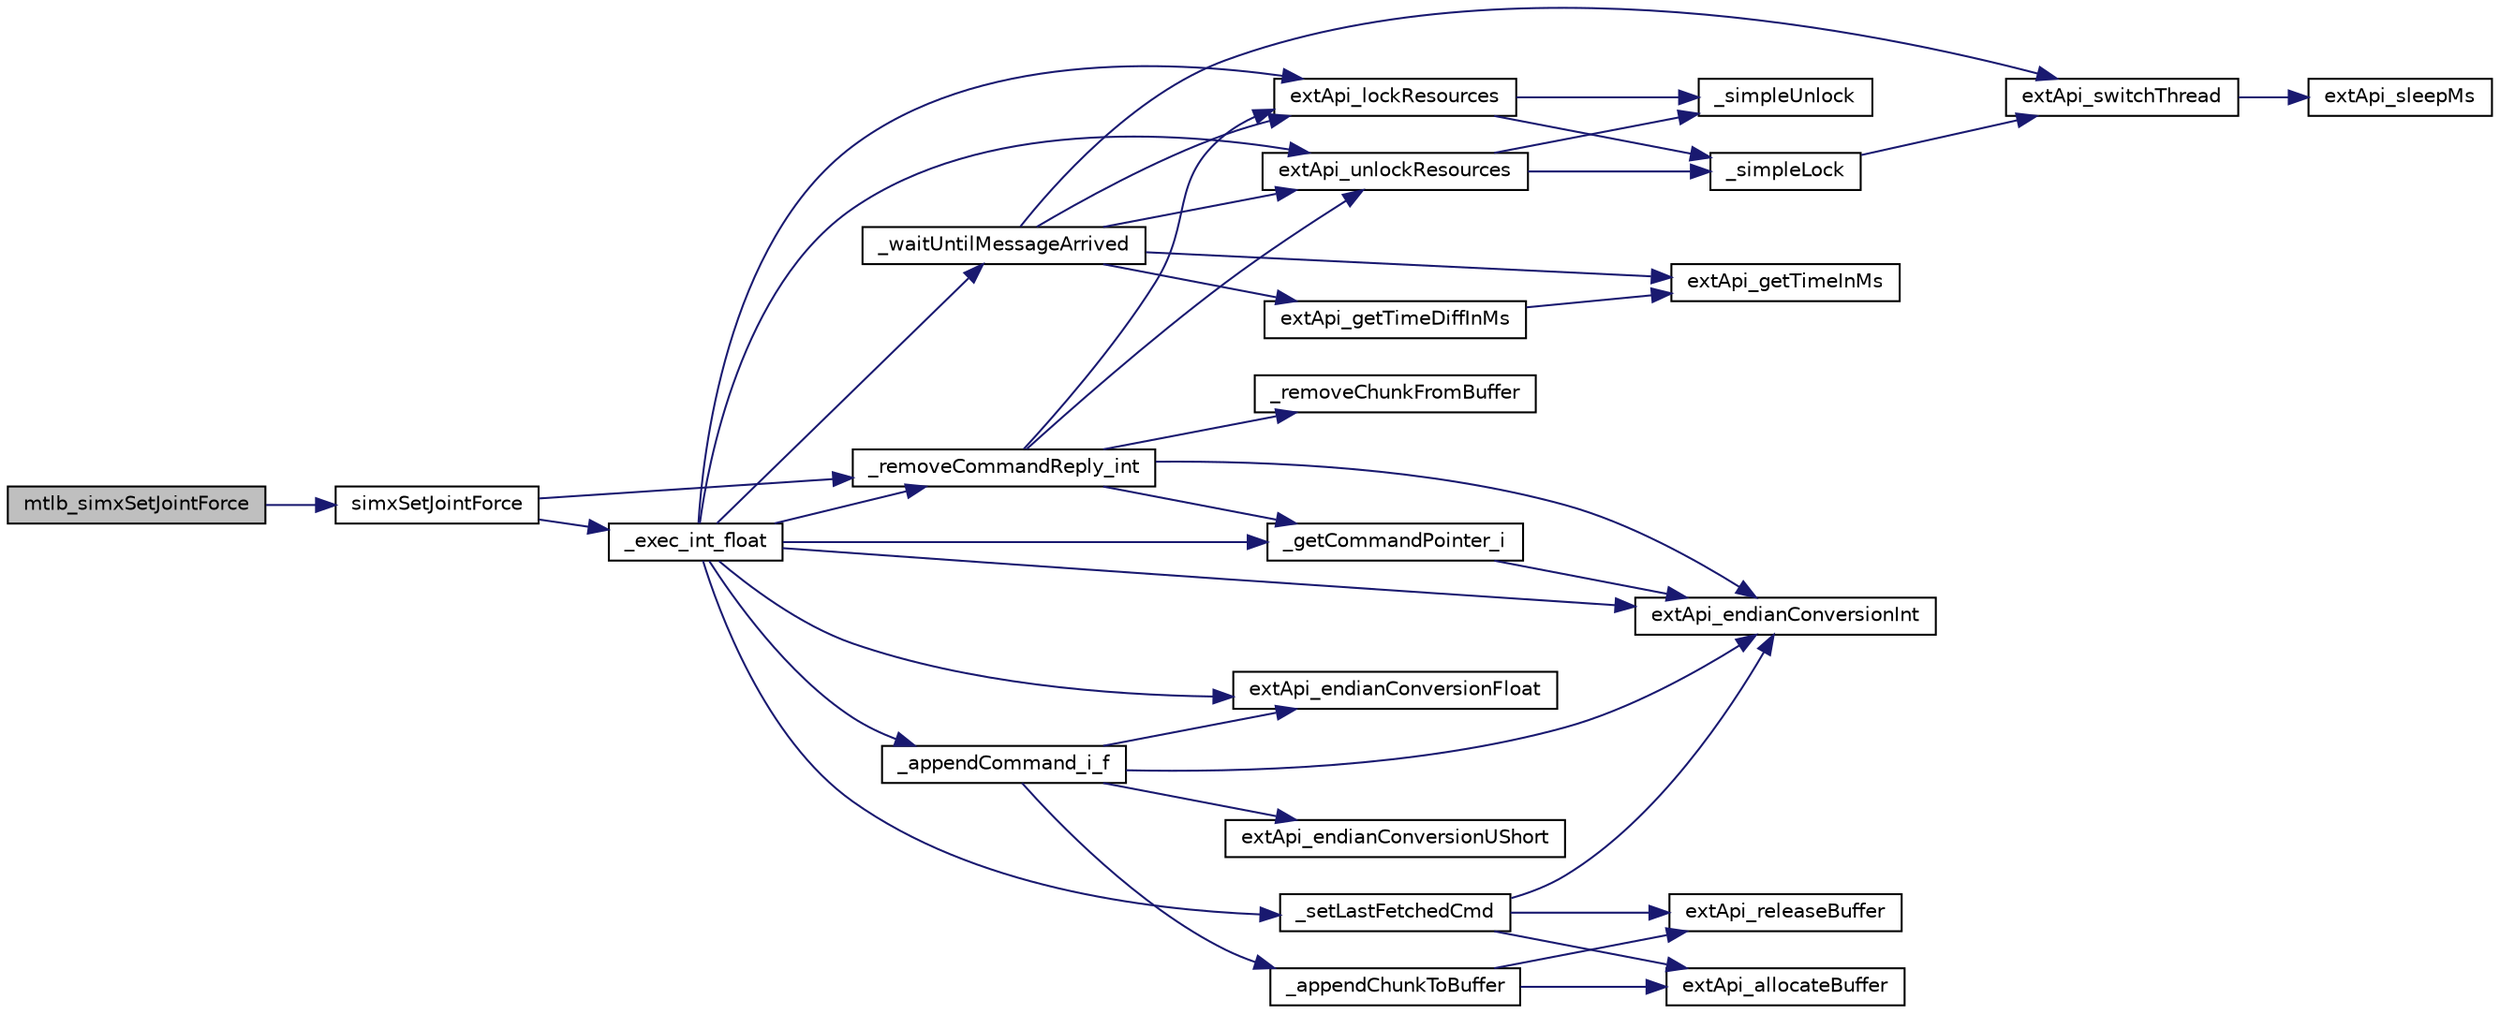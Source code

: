 digraph "mtlb_simxSetJointForce"
{
  edge [fontname="Helvetica",fontsize="10",labelfontname="Helvetica",labelfontsize="10"];
  node [fontname="Helvetica",fontsize="10",shape=record];
  rankdir="LR";
  Node1 [label="mtlb_simxSetJointForce",height=0.2,width=0.4,color="black", fillcolor="grey75", style="filled" fontcolor="black"];
  Node1 -> Node2 [color="midnightblue",fontsize="10",style="solid",fontname="Helvetica"];
  Node2 [label="simxSetJointForce",height=0.2,width=0.4,color="black", fillcolor="white", style="filled",URL="$ext_api_8c.html#aa379b99eee42323823f85bb5655ef447"];
  Node2 -> Node3 [color="midnightblue",fontsize="10",style="solid",fontname="Helvetica"];
  Node3 [label="_removeCommandReply_int",height=0.2,width=0.4,color="black", fillcolor="white", style="filled",URL="$ext_api_8c.html#a51441ce82ffdbca72699e159ead28822"];
  Node3 -> Node4 [color="midnightblue",fontsize="10",style="solid",fontname="Helvetica"];
  Node4 [label="extApi_lockResources",height=0.2,width=0.4,color="black", fillcolor="white", style="filled",URL="$ext_api_platform_8c.html#ad8acf16580444bfcd40c07e5fb342f85"];
  Node4 -> Node5 [color="midnightblue",fontsize="10",style="solid",fontname="Helvetica"];
  Node5 [label="_simpleLock",height=0.2,width=0.4,color="black", fillcolor="white", style="filled",URL="$ext_api_platform_8c.html#af55c00f32f997391a5ac17db423df304"];
  Node5 -> Node6 [color="midnightblue",fontsize="10",style="solid",fontname="Helvetica"];
  Node6 [label="extApi_switchThread",height=0.2,width=0.4,color="black", fillcolor="white", style="filled",URL="$ext_api_platform_8c.html#a385771ea61682609251bc86beb69449f"];
  Node6 -> Node7 [color="midnightblue",fontsize="10",style="solid",fontname="Helvetica"];
  Node7 [label="extApi_sleepMs",height=0.2,width=0.4,color="black", fillcolor="white", style="filled",URL="$ext_api_platform_8c.html#ab48366fe799ea73fc2650c65f463c7d3"];
  Node4 -> Node8 [color="midnightblue",fontsize="10",style="solid",fontname="Helvetica"];
  Node8 [label="_simpleUnlock",height=0.2,width=0.4,color="black", fillcolor="white", style="filled",URL="$ext_api_platform_8c.html#a9930a20c9af1b0df18f220200ed8ac54"];
  Node3 -> Node9 [color="midnightblue",fontsize="10",style="solid",fontname="Helvetica"];
  Node9 [label="_getCommandPointer_i",height=0.2,width=0.4,color="black", fillcolor="white", style="filled",URL="$ext_api_8c.html#a0d2d3655f774e52433af447535b63f31"];
  Node9 -> Node10 [color="midnightblue",fontsize="10",style="solid",fontname="Helvetica"];
  Node10 [label="extApi_endianConversionInt",height=0.2,width=0.4,color="black", fillcolor="white", style="filled",URL="$ext_api_platform_8c.html#a31eede90e2a9d23574e09a92ec626d9b"];
  Node3 -> Node11 [color="midnightblue",fontsize="10",style="solid",fontname="Helvetica"];
  Node11 [label="_removeChunkFromBuffer",height=0.2,width=0.4,color="black", fillcolor="white", style="filled",URL="$ext_api_8c.html#adaa820baed86efb2af6912461dd0759f"];
  Node3 -> Node10 [color="midnightblue",fontsize="10",style="solid",fontname="Helvetica"];
  Node3 -> Node12 [color="midnightblue",fontsize="10",style="solid",fontname="Helvetica"];
  Node12 [label="extApi_unlockResources",height=0.2,width=0.4,color="black", fillcolor="white", style="filled",URL="$ext_api_platform_8c.html#a858ff89e6f07ac05bf4a9ab9828cca8e"];
  Node12 -> Node5 [color="midnightblue",fontsize="10",style="solid",fontname="Helvetica"];
  Node12 -> Node8 [color="midnightblue",fontsize="10",style="solid",fontname="Helvetica"];
  Node2 -> Node13 [color="midnightblue",fontsize="10",style="solid",fontname="Helvetica"];
  Node13 [label="_exec_int_float",height=0.2,width=0.4,color="black", fillcolor="white", style="filled",URL="$ext_api_8c.html#a4d1f15efbb05ebc04a8431b0f47dfe97"];
  Node13 -> Node4 [color="midnightblue",fontsize="10",style="solid",fontname="Helvetica"];
  Node13 -> Node9 [color="midnightblue",fontsize="10",style="solid",fontname="Helvetica"];
  Node13 -> Node14 [color="midnightblue",fontsize="10",style="solid",fontname="Helvetica"];
  Node14 [label="_appendCommand_i_f",height=0.2,width=0.4,color="black", fillcolor="white", style="filled",URL="$ext_api_8c.html#a468c15266073acf4a22f11d054e9113f"];
  Node14 -> Node10 [color="midnightblue",fontsize="10",style="solid",fontname="Helvetica"];
  Node14 -> Node15 [color="midnightblue",fontsize="10",style="solid",fontname="Helvetica"];
  Node15 [label="extApi_endianConversionUShort",height=0.2,width=0.4,color="black", fillcolor="white", style="filled",URL="$ext_api_platform_8c.html#aa3a4960cdcb852a68ce6d55b1182ff54"];
  Node14 -> Node16 [color="midnightblue",fontsize="10",style="solid",fontname="Helvetica"];
  Node16 [label="extApi_endianConversionFloat",height=0.2,width=0.4,color="black", fillcolor="white", style="filled",URL="$ext_api_platform_8c.html#a57d59ede423db5ef0d4ba94d818e3459"];
  Node14 -> Node17 [color="midnightblue",fontsize="10",style="solid",fontname="Helvetica"];
  Node17 [label="_appendChunkToBuffer",height=0.2,width=0.4,color="black", fillcolor="white", style="filled",URL="$ext_api_8c.html#a25b0daa282c12a21bb950a00c6fb8f98"];
  Node17 -> Node18 [color="midnightblue",fontsize="10",style="solid",fontname="Helvetica"];
  Node18 [label="extApi_allocateBuffer",height=0.2,width=0.4,color="black", fillcolor="white", style="filled",URL="$ext_api_platform_8c.html#a01476683f124c90fd8955898a63752da"];
  Node17 -> Node19 [color="midnightblue",fontsize="10",style="solid",fontname="Helvetica"];
  Node19 [label="extApi_releaseBuffer",height=0.2,width=0.4,color="black", fillcolor="white", style="filled",URL="$ext_api_platform_8c.html#ada561dfab99bba410fb79f824c89e8d4"];
  Node13 -> Node10 [color="midnightblue",fontsize="10",style="solid",fontname="Helvetica"];
  Node13 -> Node16 [color="midnightblue",fontsize="10",style="solid",fontname="Helvetica"];
  Node13 -> Node12 [color="midnightblue",fontsize="10",style="solid",fontname="Helvetica"];
  Node13 -> Node20 [color="midnightblue",fontsize="10",style="solid",fontname="Helvetica"];
  Node20 [label="_waitUntilMessageArrived",height=0.2,width=0.4,color="black", fillcolor="white", style="filled",URL="$ext_api_8c.html#a093b1d162341967b50d615045c748958"];
  Node20 -> Node21 [color="midnightblue",fontsize="10",style="solid",fontname="Helvetica"];
  Node21 [label="extApi_getTimeInMs",height=0.2,width=0.4,color="black", fillcolor="white", style="filled",URL="$ext_api_platform_8c.html#a915a300a3aac8128d8451c26c8eacf1e"];
  Node20 -> Node4 [color="midnightblue",fontsize="10",style="solid",fontname="Helvetica"];
  Node20 -> Node12 [color="midnightblue",fontsize="10",style="solid",fontname="Helvetica"];
  Node20 -> Node22 [color="midnightblue",fontsize="10",style="solid",fontname="Helvetica"];
  Node22 [label="extApi_getTimeDiffInMs",height=0.2,width=0.4,color="black", fillcolor="white", style="filled",URL="$ext_api_platform_8c.html#a61e044d8e6d5fea90947540ebe55b92c"];
  Node22 -> Node21 [color="midnightblue",fontsize="10",style="solid",fontname="Helvetica"];
  Node20 -> Node6 [color="midnightblue",fontsize="10",style="solid",fontname="Helvetica"];
  Node13 -> Node23 [color="midnightblue",fontsize="10",style="solid",fontname="Helvetica"];
  Node23 [label="_setLastFetchedCmd",height=0.2,width=0.4,color="black", fillcolor="white", style="filled",URL="$ext_api_8c.html#ad4cc41d2856011509d396a51f1d43666"];
  Node23 -> Node10 [color="midnightblue",fontsize="10",style="solid",fontname="Helvetica"];
  Node23 -> Node18 [color="midnightblue",fontsize="10",style="solid",fontname="Helvetica"];
  Node23 -> Node19 [color="midnightblue",fontsize="10",style="solid",fontname="Helvetica"];
  Node13 -> Node3 [color="midnightblue",fontsize="10",style="solid",fontname="Helvetica"];
}
